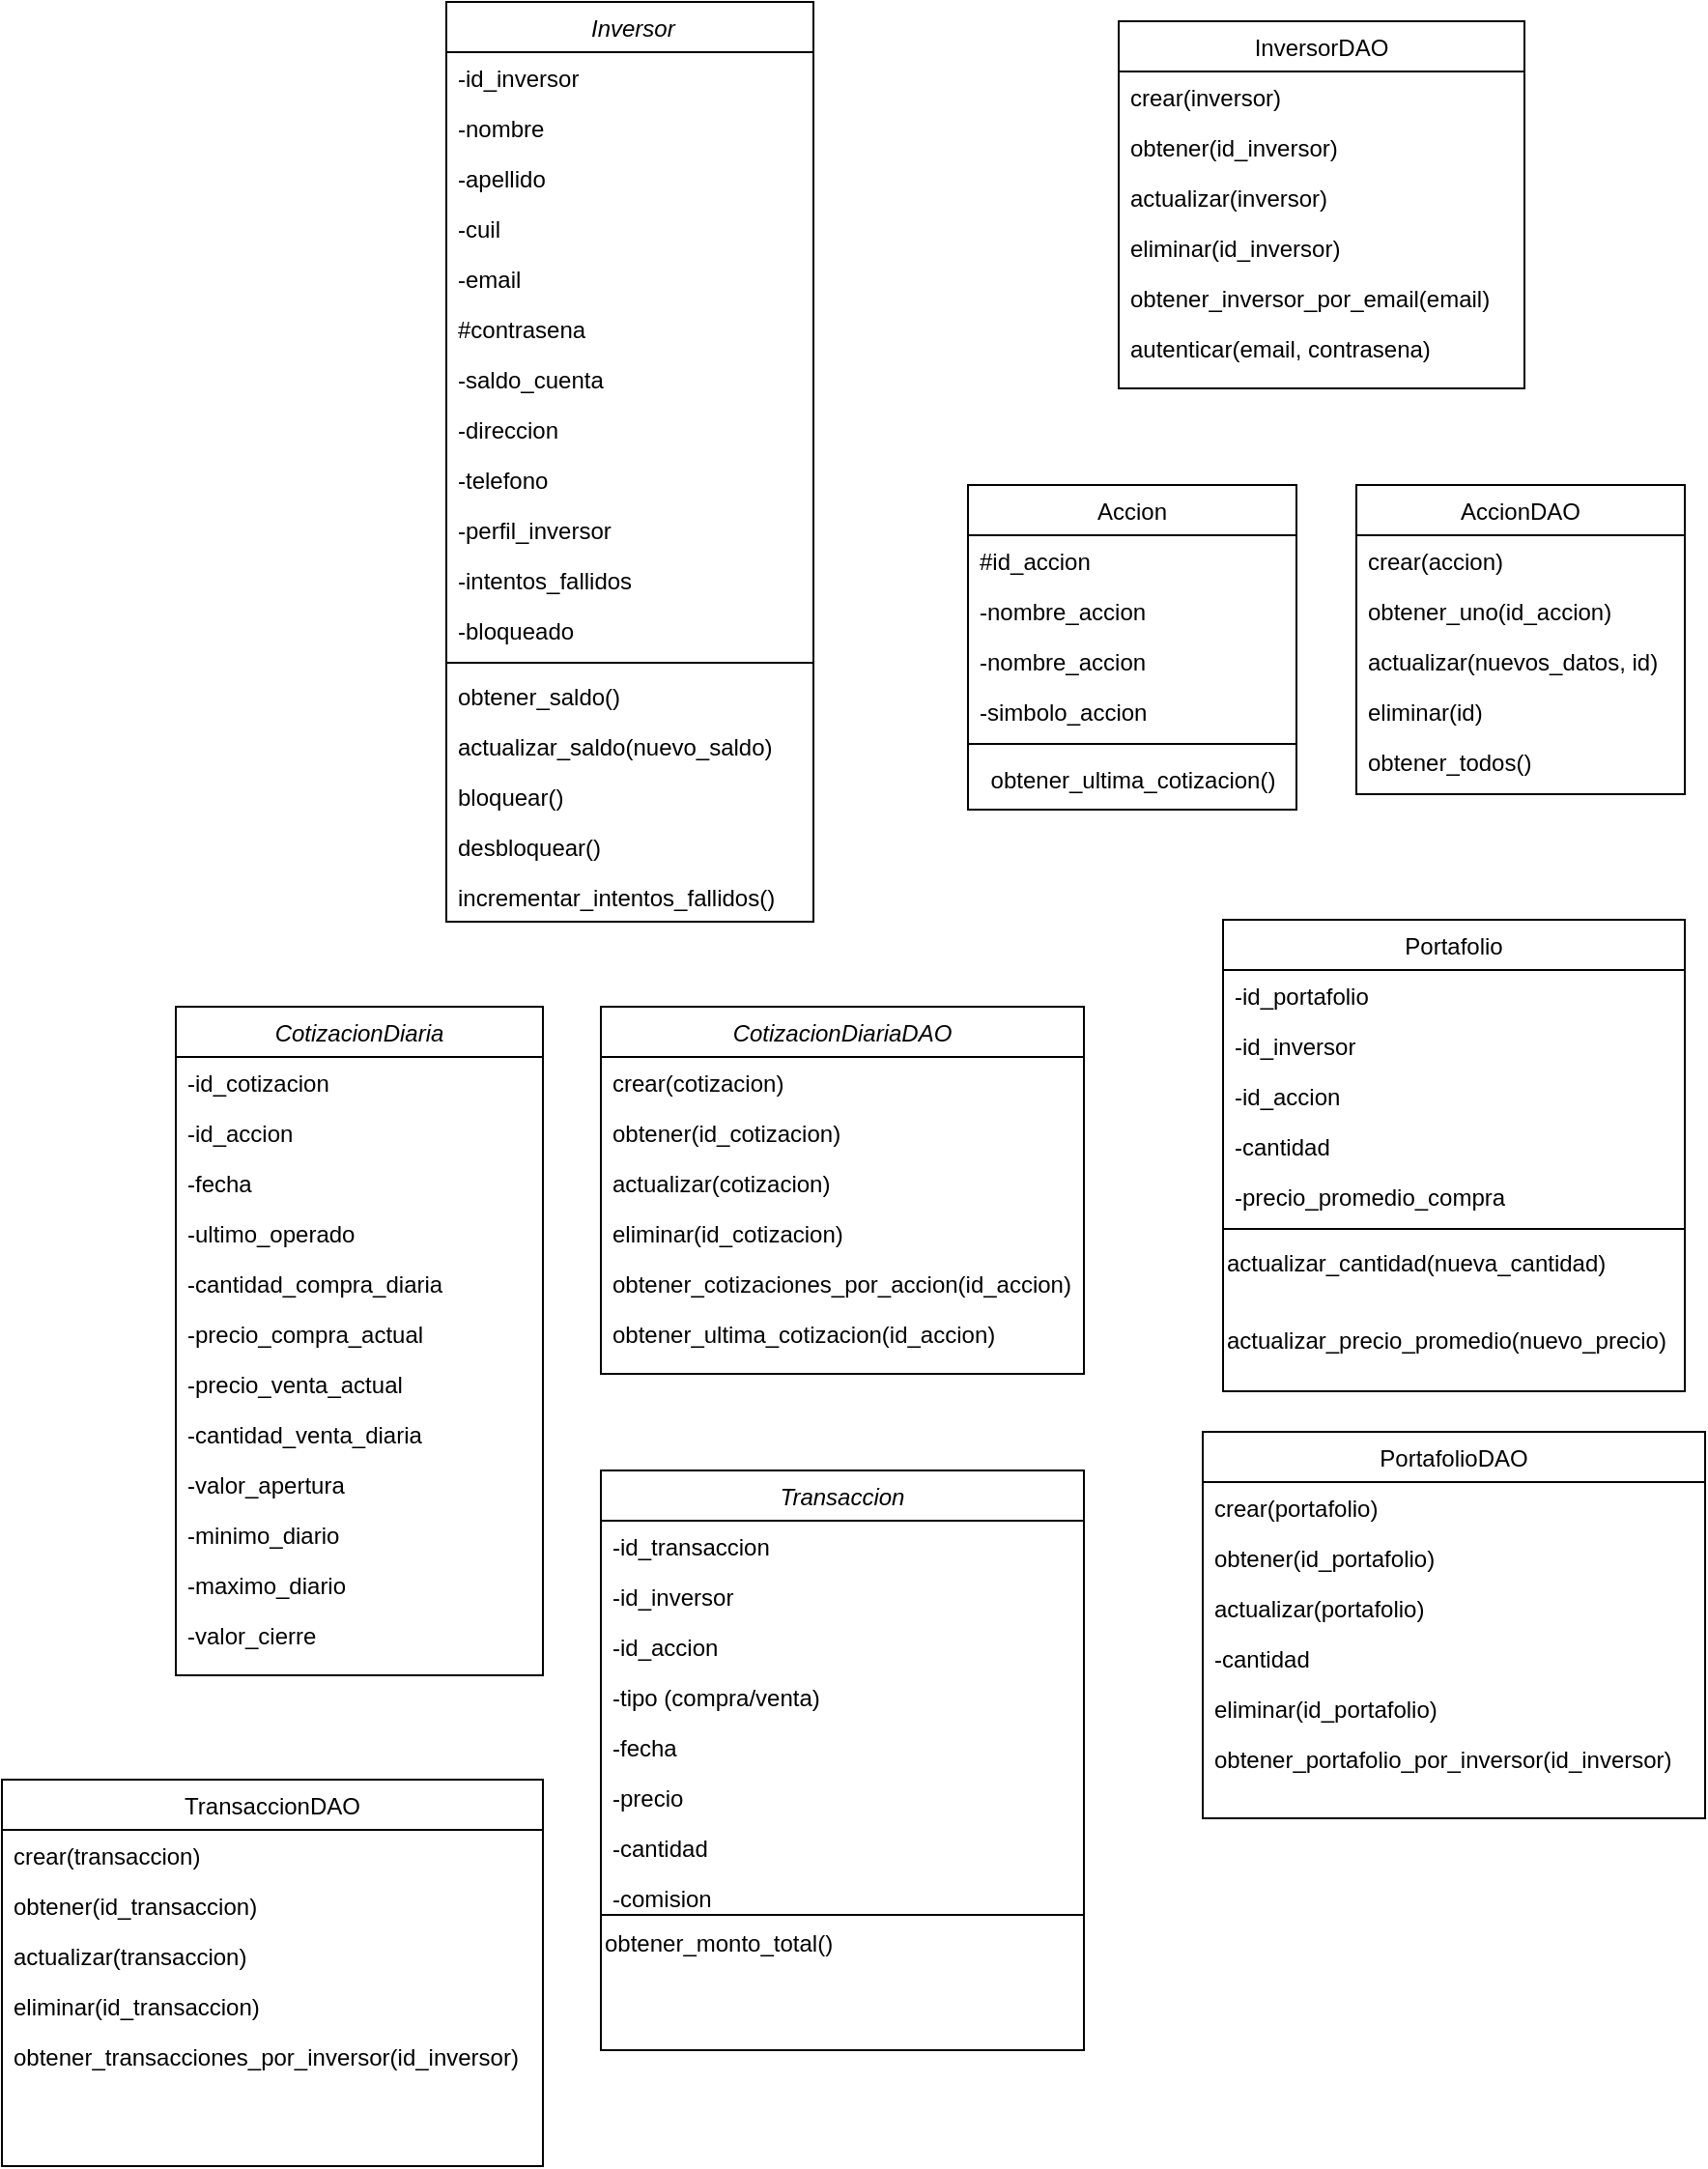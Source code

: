 <mxfile version="24.7.17">
  <diagram id="C5RBs43oDa-KdzZeNtuy" name="Page-1">
    <mxGraphModel dx="1707" dy="444" grid="1" gridSize="10" guides="1" tooltips="1" connect="1" arrows="1" fold="1" page="1" pageScale="1" pageWidth="827" pageHeight="1169" math="0" shadow="0">
      <root>
        <mxCell id="WIyWlLk6GJQsqaUBKTNV-0" />
        <mxCell id="WIyWlLk6GJQsqaUBKTNV-1" parent="WIyWlLk6GJQsqaUBKTNV-0" />
        <mxCell id="zkfFHV4jXpPFQw0GAbJ--0" value=" Inversor" style="swimlane;fontStyle=2;align=center;verticalAlign=top;childLayout=stackLayout;horizontal=1;startSize=26;horizontalStack=0;resizeParent=1;resizeLast=0;collapsible=1;marginBottom=0;rounded=0;shadow=0;strokeWidth=1;" parent="WIyWlLk6GJQsqaUBKTNV-1" vertex="1">
          <mxGeometry x="160" y="110" width="190" height="476" as="geometry">
            <mxRectangle x="230" y="140" width="160" height="26" as="alternateBounds" />
          </mxGeometry>
        </mxCell>
        <mxCell id="zkfFHV4jXpPFQw0GAbJ--1" value="-id_inversor" style="text;align=left;verticalAlign=top;spacingLeft=4;spacingRight=4;overflow=hidden;rotatable=0;points=[[0,0.5],[1,0.5]];portConstraint=eastwest;" parent="zkfFHV4jXpPFQw0GAbJ--0" vertex="1">
          <mxGeometry y="26" width="190" height="26" as="geometry" />
        </mxCell>
        <mxCell id="zkfFHV4jXpPFQw0GAbJ--2" value="-nombre" style="text;align=left;verticalAlign=top;spacingLeft=4;spacingRight=4;overflow=hidden;rotatable=0;points=[[0,0.5],[1,0.5]];portConstraint=eastwest;rounded=0;shadow=0;html=0;" parent="zkfFHV4jXpPFQw0GAbJ--0" vertex="1">
          <mxGeometry y="52" width="190" height="26" as="geometry" />
        </mxCell>
        <mxCell id="zkfFHV4jXpPFQw0GAbJ--3" value="-apellido" style="text;align=left;verticalAlign=top;spacingLeft=4;spacingRight=4;overflow=hidden;rotatable=0;points=[[0,0.5],[1,0.5]];portConstraint=eastwest;rounded=0;shadow=0;html=0;" parent="zkfFHV4jXpPFQw0GAbJ--0" vertex="1">
          <mxGeometry y="78" width="190" height="26" as="geometry" />
        </mxCell>
        <mxCell id="CRSk3LZPB_dOIS3gUNJl-0" value="-cuil" style="text;align=left;verticalAlign=top;spacingLeft=4;spacingRight=4;overflow=hidden;rotatable=0;points=[[0,0.5],[1,0.5]];portConstraint=eastwest;" vertex="1" parent="zkfFHV4jXpPFQw0GAbJ--0">
          <mxGeometry y="104" width="190" height="26" as="geometry" />
        </mxCell>
        <mxCell id="CRSk3LZPB_dOIS3gUNJl-1" value="-email" style="text;align=left;verticalAlign=top;spacingLeft=4;spacingRight=4;overflow=hidden;rotatable=0;points=[[0,0.5],[1,0.5]];portConstraint=eastwest;" vertex="1" parent="zkfFHV4jXpPFQw0GAbJ--0">
          <mxGeometry y="130" width="190" height="26" as="geometry" />
        </mxCell>
        <mxCell id="CRSk3LZPB_dOIS3gUNJl-2" value="#contrasena" style="text;align=left;verticalAlign=top;spacingLeft=4;spacingRight=4;overflow=hidden;rotatable=0;points=[[0,0.5],[1,0.5]];portConstraint=eastwest;" vertex="1" parent="zkfFHV4jXpPFQw0GAbJ--0">
          <mxGeometry y="156" width="190" height="26" as="geometry" />
        </mxCell>
        <mxCell id="CRSk3LZPB_dOIS3gUNJl-3" value="-saldo_cuenta" style="text;align=left;verticalAlign=top;spacingLeft=4;spacingRight=4;overflow=hidden;rotatable=0;points=[[0,0.5],[1,0.5]];portConstraint=eastwest;" vertex="1" parent="zkfFHV4jXpPFQw0GAbJ--0">
          <mxGeometry y="182" width="190" height="26" as="geometry" />
        </mxCell>
        <mxCell id="CRSk3LZPB_dOIS3gUNJl-4" value="-direccion" style="text;align=left;verticalAlign=top;spacingLeft=4;spacingRight=4;overflow=hidden;rotatable=0;points=[[0,0.5],[1,0.5]];portConstraint=eastwest;" vertex="1" parent="zkfFHV4jXpPFQw0GAbJ--0">
          <mxGeometry y="208" width="190" height="26" as="geometry" />
        </mxCell>
        <mxCell id="CRSk3LZPB_dOIS3gUNJl-5" value="-telefono" style="text;align=left;verticalAlign=top;spacingLeft=4;spacingRight=4;overflow=hidden;rotatable=0;points=[[0,0.5],[1,0.5]];portConstraint=eastwest;" vertex="1" parent="zkfFHV4jXpPFQw0GAbJ--0">
          <mxGeometry y="234" width="190" height="26" as="geometry" />
        </mxCell>
        <mxCell id="CRSk3LZPB_dOIS3gUNJl-6" value="-perfil_inversor" style="text;align=left;verticalAlign=top;spacingLeft=4;spacingRight=4;overflow=hidden;rotatable=0;points=[[0,0.5],[1,0.5]];portConstraint=eastwest;" vertex="1" parent="zkfFHV4jXpPFQw0GAbJ--0">
          <mxGeometry y="260" width="190" height="26" as="geometry" />
        </mxCell>
        <mxCell id="CRSk3LZPB_dOIS3gUNJl-7" value="-intentos_fallidos" style="text;align=left;verticalAlign=top;spacingLeft=4;spacingRight=4;overflow=hidden;rotatable=0;points=[[0,0.5],[1,0.5]];portConstraint=eastwest;" vertex="1" parent="zkfFHV4jXpPFQw0GAbJ--0">
          <mxGeometry y="286" width="190" height="26" as="geometry" />
        </mxCell>
        <mxCell id="CRSk3LZPB_dOIS3gUNJl-8" value="-bloqueado" style="text;align=left;verticalAlign=top;spacingLeft=4;spacingRight=4;overflow=hidden;rotatable=0;points=[[0,0.5],[1,0.5]];portConstraint=eastwest;" vertex="1" parent="zkfFHV4jXpPFQw0GAbJ--0">
          <mxGeometry y="312" width="190" height="26" as="geometry" />
        </mxCell>
        <mxCell id="zkfFHV4jXpPFQw0GAbJ--4" value="" style="line;html=1;strokeWidth=1;align=left;verticalAlign=middle;spacingTop=-1;spacingLeft=3;spacingRight=3;rotatable=0;labelPosition=right;points=[];portConstraint=eastwest;" parent="zkfFHV4jXpPFQw0GAbJ--0" vertex="1">
          <mxGeometry y="338" width="190" height="8" as="geometry" />
        </mxCell>
        <mxCell id="zkfFHV4jXpPFQw0GAbJ--5" value="obtener_saldo()" style="text;align=left;verticalAlign=top;spacingLeft=4;spacingRight=4;overflow=hidden;rotatable=0;points=[[0,0.5],[1,0.5]];portConstraint=eastwest;" parent="zkfFHV4jXpPFQw0GAbJ--0" vertex="1">
          <mxGeometry y="346" width="190" height="26" as="geometry" />
        </mxCell>
        <mxCell id="CRSk3LZPB_dOIS3gUNJl-9" value="actualizar_saldo(nuevo_saldo)" style="text;align=left;verticalAlign=top;spacingLeft=4;spacingRight=4;overflow=hidden;rotatable=0;points=[[0,0.5],[1,0.5]];portConstraint=eastwest;" vertex="1" parent="zkfFHV4jXpPFQw0GAbJ--0">
          <mxGeometry y="372" width="190" height="26" as="geometry" />
        </mxCell>
        <mxCell id="CRSk3LZPB_dOIS3gUNJl-11" value="bloquear()" style="text;align=left;verticalAlign=top;spacingLeft=4;spacingRight=4;overflow=hidden;rotatable=0;points=[[0,0.5],[1,0.5]];portConstraint=eastwest;" vertex="1" parent="zkfFHV4jXpPFQw0GAbJ--0">
          <mxGeometry y="398" width="190" height="26" as="geometry" />
        </mxCell>
        <mxCell id="CRSk3LZPB_dOIS3gUNJl-10" value="desbloquear()" style="text;align=left;verticalAlign=top;spacingLeft=4;spacingRight=4;overflow=hidden;rotatable=0;points=[[0,0.5],[1,0.5]];portConstraint=eastwest;" vertex="1" parent="zkfFHV4jXpPFQw0GAbJ--0">
          <mxGeometry y="424" width="190" height="26" as="geometry" />
        </mxCell>
        <mxCell id="CRSk3LZPB_dOIS3gUNJl-12" value="incrementar_intentos_fallidos()" style="text;align=left;verticalAlign=top;spacingLeft=4;spacingRight=4;overflow=hidden;rotatable=0;points=[[0,0.5],[1,0.5]];portConstraint=eastwest;" vertex="1" parent="zkfFHV4jXpPFQw0GAbJ--0">
          <mxGeometry y="450" width="190" height="26" as="geometry" />
        </mxCell>
        <mxCell id="zkfFHV4jXpPFQw0GAbJ--6" value="Accion" style="swimlane;fontStyle=0;align=center;verticalAlign=top;childLayout=stackLayout;horizontal=1;startSize=26;horizontalStack=0;resizeParent=1;resizeLast=0;collapsible=1;marginBottom=0;rounded=0;shadow=0;strokeWidth=1;" parent="WIyWlLk6GJQsqaUBKTNV-1" vertex="1">
          <mxGeometry x="430" y="360" width="170" height="168" as="geometry">
            <mxRectangle x="130" y="380" width="160" height="26" as="alternateBounds" />
          </mxGeometry>
        </mxCell>
        <mxCell id="zkfFHV4jXpPFQw0GAbJ--7" value="#id_accion" style="text;align=left;verticalAlign=top;spacingLeft=4;spacingRight=4;overflow=hidden;rotatable=0;points=[[0,0.5],[1,0.5]];portConstraint=eastwest;" parent="zkfFHV4jXpPFQw0GAbJ--6" vertex="1">
          <mxGeometry y="26" width="170" height="26" as="geometry" />
        </mxCell>
        <mxCell id="zkfFHV4jXpPFQw0GAbJ--8" value="-nombre_accion" style="text;align=left;verticalAlign=top;spacingLeft=4;spacingRight=4;overflow=hidden;rotatable=0;points=[[0,0.5],[1,0.5]];portConstraint=eastwest;rounded=0;shadow=0;html=0;" parent="zkfFHV4jXpPFQw0GAbJ--6" vertex="1">
          <mxGeometry y="52" width="170" height="26" as="geometry" />
        </mxCell>
        <mxCell id="CRSk3LZPB_dOIS3gUNJl-17" value="-nombre_accion" style="text;align=left;verticalAlign=top;spacingLeft=4;spacingRight=4;overflow=hidden;rotatable=0;points=[[0,0.5],[1,0.5]];portConstraint=eastwest;rounded=0;shadow=0;html=0;" vertex="1" parent="zkfFHV4jXpPFQw0GAbJ--6">
          <mxGeometry y="78" width="170" height="26" as="geometry" />
        </mxCell>
        <mxCell id="CRSk3LZPB_dOIS3gUNJl-14" value="-simbolo_accion" style="text;align=left;verticalAlign=top;spacingLeft=4;spacingRight=4;overflow=hidden;rotatable=0;points=[[0,0.5],[1,0.5]];portConstraint=eastwest;rounded=0;shadow=0;html=0;" vertex="1" parent="zkfFHV4jXpPFQw0GAbJ--6">
          <mxGeometry y="104" width="170" height="26" as="geometry" />
        </mxCell>
        <mxCell id="zkfFHV4jXpPFQw0GAbJ--9" value="" style="line;html=1;strokeWidth=1;align=left;verticalAlign=middle;spacingTop=-1;spacingLeft=3;spacingRight=3;rotatable=0;labelPosition=right;points=[];portConstraint=eastwest;" parent="zkfFHV4jXpPFQw0GAbJ--6" vertex="1">
          <mxGeometry y="130" width="170" height="8" as="geometry" />
        </mxCell>
        <mxCell id="CRSk3LZPB_dOIS3gUNJl-16" value="obtener_ultima_cotizacion()" style="text;html=1;align=center;verticalAlign=middle;resizable=0;points=[];autosize=1;strokeColor=none;fillColor=none;" vertex="1" parent="zkfFHV4jXpPFQw0GAbJ--6">
          <mxGeometry y="138" width="170" height="30" as="geometry" />
        </mxCell>
        <mxCell id="zkfFHV4jXpPFQw0GAbJ--13" value="Portafolio" style="swimlane;fontStyle=0;align=center;verticalAlign=top;childLayout=stackLayout;horizontal=1;startSize=26;horizontalStack=0;resizeParent=1;resizeLast=0;collapsible=1;marginBottom=0;rounded=0;shadow=0;strokeWidth=1;" parent="WIyWlLk6GJQsqaUBKTNV-1" vertex="1">
          <mxGeometry x="562" y="585" width="239" height="244" as="geometry">
            <mxRectangle x="340" y="380" width="170" height="26" as="alternateBounds" />
          </mxGeometry>
        </mxCell>
        <mxCell id="zkfFHV4jXpPFQw0GAbJ--14" value="-id_portafolio" style="text;align=left;verticalAlign=top;spacingLeft=4;spacingRight=4;overflow=hidden;rotatable=0;points=[[0,0.5],[1,0.5]];portConstraint=eastwest;" parent="zkfFHV4jXpPFQw0GAbJ--13" vertex="1">
          <mxGeometry y="26" width="239" height="26" as="geometry" />
        </mxCell>
        <mxCell id="CRSk3LZPB_dOIS3gUNJl-59" value="-id_inversor" style="text;align=left;verticalAlign=top;spacingLeft=4;spacingRight=4;overflow=hidden;rotatable=0;points=[[0,0.5],[1,0.5]];portConstraint=eastwest;" vertex="1" parent="zkfFHV4jXpPFQw0GAbJ--13">
          <mxGeometry y="52" width="239" height="26" as="geometry" />
        </mxCell>
        <mxCell id="CRSk3LZPB_dOIS3gUNJl-64" value="-id_accion" style="text;align=left;verticalAlign=top;spacingLeft=4;spacingRight=4;overflow=hidden;rotatable=0;points=[[0,0.5],[1,0.5]];portConstraint=eastwest;" vertex="1" parent="zkfFHV4jXpPFQw0GAbJ--13">
          <mxGeometry y="78" width="239" height="26" as="geometry" />
        </mxCell>
        <mxCell id="CRSk3LZPB_dOIS3gUNJl-60" value="-cantidad" style="text;align=left;verticalAlign=top;spacingLeft=4;spacingRight=4;overflow=hidden;rotatable=0;points=[[0,0.5],[1,0.5]];portConstraint=eastwest;" vertex="1" parent="zkfFHV4jXpPFQw0GAbJ--13">
          <mxGeometry y="104" width="239" height="26" as="geometry" />
        </mxCell>
        <mxCell id="CRSk3LZPB_dOIS3gUNJl-62" value="-precio_promedio_compra" style="text;align=left;verticalAlign=top;spacingLeft=4;spacingRight=4;overflow=hidden;rotatable=0;points=[[0,0.5],[1,0.5]];portConstraint=eastwest;" vertex="1" parent="zkfFHV4jXpPFQw0GAbJ--13">
          <mxGeometry y="130" width="239" height="26" as="geometry" />
        </mxCell>
        <mxCell id="zkfFHV4jXpPFQw0GAbJ--15" value="" style="line;html=1;strokeWidth=1;align=left;verticalAlign=middle;spacingTop=-1;spacingLeft=3;spacingRight=3;rotatable=0;labelPosition=right;points=[];portConstraint=eastwest;" parent="zkfFHV4jXpPFQw0GAbJ--13" vertex="1">
          <mxGeometry y="156" width="239" height="8" as="geometry" />
        </mxCell>
        <mxCell id="CRSk3LZPB_dOIS3gUNJl-65" value="actualizar_cantidad(nueva_cantidad)" style="text;whiteSpace=wrap;html=1;" vertex="1" parent="zkfFHV4jXpPFQw0GAbJ--13">
          <mxGeometry y="164" width="239" height="40" as="geometry" />
        </mxCell>
        <mxCell id="CRSk3LZPB_dOIS3gUNJl-66" value="actualizar_precio_promedio(nuevo_precio)" style="text;whiteSpace=wrap;html=1;" vertex="1" parent="zkfFHV4jXpPFQw0GAbJ--13">
          <mxGeometry y="204" width="239" height="40" as="geometry" />
        </mxCell>
        <mxCell id="zkfFHV4jXpPFQw0GAbJ--17" value="InversorDAO" style="swimlane;fontStyle=0;align=center;verticalAlign=top;childLayout=stackLayout;horizontal=1;startSize=26;horizontalStack=0;resizeParent=1;resizeLast=0;collapsible=1;marginBottom=0;rounded=0;shadow=0;strokeWidth=1;" parent="WIyWlLk6GJQsqaUBKTNV-1" vertex="1">
          <mxGeometry x="508" y="120" width="210" height="190" as="geometry">
            <mxRectangle x="550" y="140" width="160" height="26" as="alternateBounds" />
          </mxGeometry>
        </mxCell>
        <mxCell id="zkfFHV4jXpPFQw0GAbJ--18" value="crear(inversor)" style="text;align=left;verticalAlign=top;spacingLeft=4;spacingRight=4;overflow=hidden;rotatable=0;points=[[0,0.5],[1,0.5]];portConstraint=eastwest;" parent="zkfFHV4jXpPFQw0GAbJ--17" vertex="1">
          <mxGeometry y="26" width="210" height="26" as="geometry" />
        </mxCell>
        <mxCell id="zkfFHV4jXpPFQw0GAbJ--19" value="obtener(id_inversor)" style="text;align=left;verticalAlign=top;spacingLeft=4;spacingRight=4;overflow=hidden;rotatable=0;points=[[0,0.5],[1,0.5]];portConstraint=eastwest;rounded=0;shadow=0;html=0;" parent="zkfFHV4jXpPFQw0GAbJ--17" vertex="1">
          <mxGeometry y="52" width="210" height="26" as="geometry" />
        </mxCell>
        <mxCell id="zkfFHV4jXpPFQw0GAbJ--20" value="actualizar(inversor)" style="text;align=left;verticalAlign=top;spacingLeft=4;spacingRight=4;overflow=hidden;rotatable=0;points=[[0,0.5],[1,0.5]];portConstraint=eastwest;rounded=0;shadow=0;html=0;" parent="zkfFHV4jXpPFQw0GAbJ--17" vertex="1">
          <mxGeometry y="78" width="210" height="26" as="geometry" />
        </mxCell>
        <mxCell id="zkfFHV4jXpPFQw0GAbJ--21" value="eliminar(id_inversor)" style="text;align=left;verticalAlign=top;spacingLeft=4;spacingRight=4;overflow=hidden;rotatable=0;points=[[0,0.5],[1,0.5]];portConstraint=eastwest;rounded=0;shadow=0;html=0;" parent="zkfFHV4jXpPFQw0GAbJ--17" vertex="1">
          <mxGeometry y="104" width="210" height="26" as="geometry" />
        </mxCell>
        <mxCell id="zkfFHV4jXpPFQw0GAbJ--22" value="obtener_inversor_por_email(email)" style="text;align=left;verticalAlign=top;spacingLeft=4;spacingRight=4;overflow=hidden;rotatable=0;points=[[0,0.5],[1,0.5]];portConstraint=eastwest;rounded=0;shadow=0;html=0;" parent="zkfFHV4jXpPFQw0GAbJ--17" vertex="1">
          <mxGeometry y="130" width="210" height="26" as="geometry" />
        </mxCell>
        <mxCell id="CRSk3LZPB_dOIS3gUNJl-13" value="autenticar(email, contrasena)" style="text;align=left;verticalAlign=top;spacingLeft=4;spacingRight=4;overflow=hidden;rotatable=0;points=[[0,0.5],[1,0.5]];portConstraint=eastwest;rounded=0;shadow=0;html=0;" vertex="1" parent="zkfFHV4jXpPFQw0GAbJ--17">
          <mxGeometry y="156" width="210" height="26" as="geometry" />
        </mxCell>
        <mxCell id="CRSk3LZPB_dOIS3gUNJl-18" value="AccionDAO" style="swimlane;fontStyle=0;align=center;verticalAlign=top;childLayout=stackLayout;horizontal=1;startSize=26;horizontalStack=0;resizeParent=1;resizeLast=0;collapsible=1;marginBottom=0;rounded=0;shadow=0;strokeWidth=1;" vertex="1" parent="WIyWlLk6GJQsqaUBKTNV-1">
          <mxGeometry x="631" y="360" width="170" height="160" as="geometry">
            <mxRectangle x="130" y="380" width="160" height="26" as="alternateBounds" />
          </mxGeometry>
        </mxCell>
        <mxCell id="CRSk3LZPB_dOIS3gUNJl-19" value="crear(accion)" style="text;align=left;verticalAlign=top;spacingLeft=4;spacingRight=4;overflow=hidden;rotatable=0;points=[[0,0.5],[1,0.5]];portConstraint=eastwest;" vertex="1" parent="CRSk3LZPB_dOIS3gUNJl-18">
          <mxGeometry y="26" width="170" height="26" as="geometry" />
        </mxCell>
        <mxCell id="CRSk3LZPB_dOIS3gUNJl-20" value="obtener_uno(id_accion)" style="text;align=left;verticalAlign=top;spacingLeft=4;spacingRight=4;overflow=hidden;rotatable=0;points=[[0,0.5],[1,0.5]];portConstraint=eastwest;rounded=0;shadow=0;html=0;" vertex="1" parent="CRSk3LZPB_dOIS3gUNJl-18">
          <mxGeometry y="52" width="170" height="26" as="geometry" />
        </mxCell>
        <mxCell id="CRSk3LZPB_dOIS3gUNJl-21" value="actualizar(nuevos_datos, id)" style="text;align=left;verticalAlign=top;spacingLeft=4;spacingRight=4;overflow=hidden;rotatable=0;points=[[0,0.5],[1,0.5]];portConstraint=eastwest;rounded=0;shadow=0;html=0;" vertex="1" parent="CRSk3LZPB_dOIS3gUNJl-18">
          <mxGeometry y="78" width="170" height="26" as="geometry" />
        </mxCell>
        <mxCell id="CRSk3LZPB_dOIS3gUNJl-22" value="eliminar(id)" style="text;align=left;verticalAlign=top;spacingLeft=4;spacingRight=4;overflow=hidden;rotatable=0;points=[[0,0.5],[1,0.5]];portConstraint=eastwest;rounded=0;shadow=0;html=0;" vertex="1" parent="CRSk3LZPB_dOIS3gUNJl-18">
          <mxGeometry y="104" width="170" height="26" as="geometry" />
        </mxCell>
        <mxCell id="CRSk3LZPB_dOIS3gUNJl-25" value="obtener_todos()" style="text;align=left;verticalAlign=top;spacingLeft=4;spacingRight=4;overflow=hidden;rotatable=0;points=[[0,0.5],[1,0.5]];portConstraint=eastwest;rounded=0;shadow=0;html=0;" vertex="1" parent="CRSk3LZPB_dOIS3gUNJl-18">
          <mxGeometry y="130" width="170" height="26" as="geometry" />
        </mxCell>
        <mxCell id="CRSk3LZPB_dOIS3gUNJl-27" value="CotizacionDiaria" style="swimlane;fontStyle=2;align=center;verticalAlign=top;childLayout=stackLayout;horizontal=1;startSize=26;horizontalStack=0;resizeParent=1;resizeLast=0;collapsible=1;marginBottom=0;rounded=0;shadow=0;strokeWidth=1;" vertex="1" parent="WIyWlLk6GJQsqaUBKTNV-1">
          <mxGeometry x="20" y="630" width="190" height="346" as="geometry">
            <mxRectangle x="230" y="140" width="160" height="26" as="alternateBounds" />
          </mxGeometry>
        </mxCell>
        <mxCell id="CRSk3LZPB_dOIS3gUNJl-28" value="-id_cotizacion" style="text;align=left;verticalAlign=top;spacingLeft=4;spacingRight=4;overflow=hidden;rotatable=0;points=[[0,0.5],[1,0.5]];portConstraint=eastwest;" vertex="1" parent="CRSk3LZPB_dOIS3gUNJl-27">
          <mxGeometry y="26" width="190" height="26" as="geometry" />
        </mxCell>
        <mxCell id="CRSk3LZPB_dOIS3gUNJl-29" value="-id_accion" style="text;align=left;verticalAlign=top;spacingLeft=4;spacingRight=4;overflow=hidden;rotatable=0;points=[[0,0.5],[1,0.5]];portConstraint=eastwest;rounded=0;shadow=0;html=0;" vertex="1" parent="CRSk3LZPB_dOIS3gUNJl-27">
          <mxGeometry y="52" width="190" height="26" as="geometry" />
        </mxCell>
        <mxCell id="CRSk3LZPB_dOIS3gUNJl-30" value="-fecha" style="text;align=left;verticalAlign=top;spacingLeft=4;spacingRight=4;overflow=hidden;rotatable=0;points=[[0,0.5],[1,0.5]];portConstraint=eastwest;rounded=0;shadow=0;html=0;" vertex="1" parent="CRSk3LZPB_dOIS3gUNJl-27">
          <mxGeometry y="78" width="190" height="26" as="geometry" />
        </mxCell>
        <mxCell id="CRSk3LZPB_dOIS3gUNJl-31" value="-ultimo_operado" style="text;align=left;verticalAlign=top;spacingLeft=4;spacingRight=4;overflow=hidden;rotatable=0;points=[[0,0.5],[1,0.5]];portConstraint=eastwest;" vertex="1" parent="CRSk3LZPB_dOIS3gUNJl-27">
          <mxGeometry y="104" width="190" height="26" as="geometry" />
        </mxCell>
        <mxCell id="CRSk3LZPB_dOIS3gUNJl-32" value="-cantidad_compra_diaria" style="text;align=left;verticalAlign=top;spacingLeft=4;spacingRight=4;overflow=hidden;rotatable=0;points=[[0,0.5],[1,0.5]];portConstraint=eastwest;" vertex="1" parent="CRSk3LZPB_dOIS3gUNJl-27">
          <mxGeometry y="130" width="190" height="26" as="geometry" />
        </mxCell>
        <mxCell id="CRSk3LZPB_dOIS3gUNJl-33" value="-precio_compra_actual" style="text;align=left;verticalAlign=top;spacingLeft=4;spacingRight=4;overflow=hidden;rotatable=0;points=[[0,0.5],[1,0.5]];portConstraint=eastwest;" vertex="1" parent="CRSk3LZPB_dOIS3gUNJl-27">
          <mxGeometry y="156" width="190" height="26" as="geometry" />
        </mxCell>
        <mxCell id="CRSk3LZPB_dOIS3gUNJl-34" value="-precio_venta_actual" style="text;align=left;verticalAlign=top;spacingLeft=4;spacingRight=4;overflow=hidden;rotatable=0;points=[[0,0.5],[1,0.5]];portConstraint=eastwest;" vertex="1" parent="CRSk3LZPB_dOIS3gUNJl-27">
          <mxGeometry y="182" width="190" height="26" as="geometry" />
        </mxCell>
        <mxCell id="CRSk3LZPB_dOIS3gUNJl-35" value="-cantidad_venta_diaria" style="text;align=left;verticalAlign=top;spacingLeft=4;spacingRight=4;overflow=hidden;rotatable=0;points=[[0,0.5],[1,0.5]];portConstraint=eastwest;" vertex="1" parent="CRSk3LZPB_dOIS3gUNJl-27">
          <mxGeometry y="208" width="190" height="26" as="geometry" />
        </mxCell>
        <mxCell id="CRSk3LZPB_dOIS3gUNJl-36" value="-valor_apertura" style="text;align=left;verticalAlign=top;spacingLeft=4;spacingRight=4;overflow=hidden;rotatable=0;points=[[0,0.5],[1,0.5]];portConstraint=eastwest;" vertex="1" parent="CRSk3LZPB_dOIS3gUNJl-27">
          <mxGeometry y="234" width="190" height="26" as="geometry" />
        </mxCell>
        <mxCell id="CRSk3LZPB_dOIS3gUNJl-37" value="-minimo_diario" style="text;align=left;verticalAlign=top;spacingLeft=4;spacingRight=4;overflow=hidden;rotatable=0;points=[[0,0.5],[1,0.5]];portConstraint=eastwest;" vertex="1" parent="CRSk3LZPB_dOIS3gUNJl-27">
          <mxGeometry y="260" width="190" height="26" as="geometry" />
        </mxCell>
        <mxCell id="CRSk3LZPB_dOIS3gUNJl-38" value="-maximo_diario" style="text;align=left;verticalAlign=top;spacingLeft=4;spacingRight=4;overflow=hidden;rotatable=0;points=[[0,0.5],[1,0.5]];portConstraint=eastwest;" vertex="1" parent="CRSk3LZPB_dOIS3gUNJl-27">
          <mxGeometry y="286" width="190" height="26" as="geometry" />
        </mxCell>
        <mxCell id="CRSk3LZPB_dOIS3gUNJl-39" value="-valor_cierre" style="text;align=left;verticalAlign=top;spacingLeft=4;spacingRight=4;overflow=hidden;rotatable=0;points=[[0,0.5],[1,0.5]];portConstraint=eastwest;" vertex="1" parent="CRSk3LZPB_dOIS3gUNJl-27">
          <mxGeometry y="312" width="190" height="26" as="geometry" />
        </mxCell>
        <mxCell id="CRSk3LZPB_dOIS3gUNJl-46" value="CotizacionDiariaDAO" style="swimlane;fontStyle=2;align=center;verticalAlign=top;childLayout=stackLayout;horizontal=1;startSize=26;horizontalStack=0;resizeParent=1;resizeLast=0;collapsible=1;marginBottom=0;rounded=0;shadow=0;strokeWidth=1;" vertex="1" parent="WIyWlLk6GJQsqaUBKTNV-1">
          <mxGeometry x="240" y="630" width="250" height="190" as="geometry">
            <mxRectangle x="230" y="140" width="160" height="26" as="alternateBounds" />
          </mxGeometry>
        </mxCell>
        <mxCell id="CRSk3LZPB_dOIS3gUNJl-47" value="crear(cotizacion)" style="text;align=left;verticalAlign=top;spacingLeft=4;spacingRight=4;overflow=hidden;rotatable=0;points=[[0,0.5],[1,0.5]];portConstraint=eastwest;" vertex="1" parent="CRSk3LZPB_dOIS3gUNJl-46">
          <mxGeometry y="26" width="250" height="26" as="geometry" />
        </mxCell>
        <mxCell id="CRSk3LZPB_dOIS3gUNJl-48" value="obtener(id_cotizacion)" style="text;align=left;verticalAlign=top;spacingLeft=4;spacingRight=4;overflow=hidden;rotatable=0;points=[[0,0.5],[1,0.5]];portConstraint=eastwest;rounded=0;shadow=0;html=0;" vertex="1" parent="CRSk3LZPB_dOIS3gUNJl-46">
          <mxGeometry y="52" width="250" height="26" as="geometry" />
        </mxCell>
        <mxCell id="CRSk3LZPB_dOIS3gUNJl-49" value="actualizar(cotizacion)" style="text;align=left;verticalAlign=top;spacingLeft=4;spacingRight=4;overflow=hidden;rotatable=0;points=[[0,0.5],[1,0.5]];portConstraint=eastwest;rounded=0;shadow=0;html=0;" vertex="1" parent="CRSk3LZPB_dOIS3gUNJl-46">
          <mxGeometry y="78" width="250" height="26" as="geometry" />
        </mxCell>
        <mxCell id="CRSk3LZPB_dOIS3gUNJl-50" value="eliminar(id_cotizacion)" style="text;align=left;verticalAlign=top;spacingLeft=4;spacingRight=4;overflow=hidden;rotatable=0;points=[[0,0.5],[1,0.5]];portConstraint=eastwest;" vertex="1" parent="CRSk3LZPB_dOIS3gUNJl-46">
          <mxGeometry y="104" width="250" height="26" as="geometry" />
        </mxCell>
        <mxCell id="CRSk3LZPB_dOIS3gUNJl-51" value="obtener_cotizaciones_por_accion(id_accion)" style="text;align=left;verticalAlign=top;spacingLeft=4;spacingRight=4;overflow=hidden;rotatable=0;points=[[0,0.5],[1,0.5]];portConstraint=eastwest;" vertex="1" parent="CRSk3LZPB_dOIS3gUNJl-46">
          <mxGeometry y="130" width="250" height="26" as="geometry" />
        </mxCell>
        <mxCell id="CRSk3LZPB_dOIS3gUNJl-52" value="obtener_ultima_cotizacion(id_accion)" style="text;align=left;verticalAlign=top;spacingLeft=4;spacingRight=4;overflow=hidden;rotatable=0;points=[[0,0.5],[1,0.5]];portConstraint=eastwest;" vertex="1" parent="CRSk3LZPB_dOIS3gUNJl-46">
          <mxGeometry y="156" width="250" height="26" as="geometry" />
        </mxCell>
        <mxCell id="CRSk3LZPB_dOIS3gUNJl-67" value="PortafolioDAO" style="swimlane;fontStyle=0;align=center;verticalAlign=top;childLayout=stackLayout;horizontal=1;startSize=26;horizontalStack=0;resizeParent=1;resizeLast=0;collapsible=1;marginBottom=0;rounded=0;shadow=0;strokeWidth=1;" vertex="1" parent="WIyWlLk6GJQsqaUBKTNV-1">
          <mxGeometry x="551.5" y="850" width="260" height="200" as="geometry">
            <mxRectangle x="340" y="380" width="170" height="26" as="alternateBounds" />
          </mxGeometry>
        </mxCell>
        <mxCell id="CRSk3LZPB_dOIS3gUNJl-68" value="crear(portafolio)" style="text;align=left;verticalAlign=top;spacingLeft=4;spacingRight=4;overflow=hidden;rotatable=0;points=[[0,0.5],[1,0.5]];portConstraint=eastwest;" vertex="1" parent="CRSk3LZPB_dOIS3gUNJl-67">
          <mxGeometry y="26" width="260" height="26" as="geometry" />
        </mxCell>
        <mxCell id="CRSk3LZPB_dOIS3gUNJl-69" value="obtener(id_portafolio)" style="text;align=left;verticalAlign=top;spacingLeft=4;spacingRight=4;overflow=hidden;rotatable=0;points=[[0,0.5],[1,0.5]];portConstraint=eastwest;" vertex="1" parent="CRSk3LZPB_dOIS3gUNJl-67">
          <mxGeometry y="52" width="260" height="26" as="geometry" />
        </mxCell>
        <mxCell id="CRSk3LZPB_dOIS3gUNJl-70" value="actualizar(portafolio)" style="text;align=left;verticalAlign=top;spacingLeft=4;spacingRight=4;overflow=hidden;rotatable=0;points=[[0,0.5],[1,0.5]];portConstraint=eastwest;" vertex="1" parent="CRSk3LZPB_dOIS3gUNJl-67">
          <mxGeometry y="78" width="260" height="26" as="geometry" />
        </mxCell>
        <mxCell id="CRSk3LZPB_dOIS3gUNJl-71" value="-cantidad" style="text;align=left;verticalAlign=top;spacingLeft=4;spacingRight=4;overflow=hidden;rotatable=0;points=[[0,0.5],[1,0.5]];portConstraint=eastwest;" vertex="1" parent="CRSk3LZPB_dOIS3gUNJl-67">
          <mxGeometry y="104" width="260" height="26" as="geometry" />
        </mxCell>
        <mxCell id="CRSk3LZPB_dOIS3gUNJl-72" value="eliminar(id_portafolio)" style="text;align=left;verticalAlign=top;spacingLeft=4;spacingRight=4;overflow=hidden;rotatable=0;points=[[0,0.5],[1,0.5]];portConstraint=eastwest;" vertex="1" parent="CRSk3LZPB_dOIS3gUNJl-67">
          <mxGeometry y="130" width="260" height="26" as="geometry" />
        </mxCell>
        <mxCell id="CRSk3LZPB_dOIS3gUNJl-76" value="obtener_portafolio_por_inversor(id_inversor)" style="text;align=left;verticalAlign=top;spacingLeft=4;spacingRight=4;overflow=hidden;rotatable=0;points=[[0,0.5],[1,0.5]];portConstraint=eastwest;" vertex="1" parent="CRSk3LZPB_dOIS3gUNJl-67">
          <mxGeometry y="156" width="260" height="26" as="geometry" />
        </mxCell>
        <mxCell id="CRSk3LZPB_dOIS3gUNJl-77" value="Transaccion" style="swimlane;fontStyle=2;align=center;verticalAlign=top;childLayout=stackLayout;horizontal=1;startSize=26;horizontalStack=0;resizeParent=1;resizeLast=0;collapsible=1;marginBottom=0;rounded=0;shadow=0;strokeWidth=1;" vertex="1" parent="WIyWlLk6GJQsqaUBKTNV-1">
          <mxGeometry x="240" y="870" width="250" height="300" as="geometry">
            <mxRectangle x="230" y="140" width="160" height="26" as="alternateBounds" />
          </mxGeometry>
        </mxCell>
        <mxCell id="CRSk3LZPB_dOIS3gUNJl-78" value="-id_transaccion" style="text;align=left;verticalAlign=top;spacingLeft=4;spacingRight=4;overflow=hidden;rotatable=0;points=[[0,0.5],[1,0.5]];portConstraint=eastwest;" vertex="1" parent="CRSk3LZPB_dOIS3gUNJl-77">
          <mxGeometry y="26" width="250" height="26" as="geometry" />
        </mxCell>
        <mxCell id="CRSk3LZPB_dOIS3gUNJl-79" value="-id_inversor" style="text;align=left;verticalAlign=top;spacingLeft=4;spacingRight=4;overflow=hidden;rotatable=0;points=[[0,0.5],[1,0.5]];portConstraint=eastwest;rounded=0;shadow=0;html=0;" vertex="1" parent="CRSk3LZPB_dOIS3gUNJl-77">
          <mxGeometry y="52" width="250" height="26" as="geometry" />
        </mxCell>
        <mxCell id="CRSk3LZPB_dOIS3gUNJl-80" value="-id_accion" style="text;align=left;verticalAlign=top;spacingLeft=4;spacingRight=4;overflow=hidden;rotatable=0;points=[[0,0.5],[1,0.5]];portConstraint=eastwest;rounded=0;shadow=0;html=0;" vertex="1" parent="CRSk3LZPB_dOIS3gUNJl-77">
          <mxGeometry y="78" width="250" height="26" as="geometry" />
        </mxCell>
        <mxCell id="CRSk3LZPB_dOIS3gUNJl-81" value="-tipo (compra/venta)" style="text;align=left;verticalAlign=top;spacingLeft=4;spacingRight=4;overflow=hidden;rotatable=0;points=[[0,0.5],[1,0.5]];portConstraint=eastwest;" vertex="1" parent="CRSk3LZPB_dOIS3gUNJl-77">
          <mxGeometry y="104" width="250" height="26" as="geometry" />
        </mxCell>
        <mxCell id="CRSk3LZPB_dOIS3gUNJl-82" value="-fecha" style="text;align=left;verticalAlign=top;spacingLeft=4;spacingRight=4;overflow=hidden;rotatable=0;points=[[0,0.5],[1,0.5]];portConstraint=eastwest;" vertex="1" parent="CRSk3LZPB_dOIS3gUNJl-77">
          <mxGeometry y="130" width="250" height="26" as="geometry" />
        </mxCell>
        <mxCell id="CRSk3LZPB_dOIS3gUNJl-83" value="-precio" style="text;align=left;verticalAlign=top;spacingLeft=4;spacingRight=4;overflow=hidden;rotatable=0;points=[[0,0.5],[1,0.5]];portConstraint=eastwest;" vertex="1" parent="CRSk3LZPB_dOIS3gUNJl-77">
          <mxGeometry y="156" width="250" height="26" as="geometry" />
        </mxCell>
        <mxCell id="CRSk3LZPB_dOIS3gUNJl-84" value="-cantidad" style="text;align=left;verticalAlign=top;spacingLeft=4;spacingRight=4;overflow=hidden;rotatable=0;points=[[0,0.5],[1,0.5]];portConstraint=eastwest;" vertex="1" parent="CRSk3LZPB_dOIS3gUNJl-77">
          <mxGeometry y="182" width="250" height="26" as="geometry" />
        </mxCell>
        <mxCell id="CRSk3LZPB_dOIS3gUNJl-85" value="-comision" style="text;align=left;verticalAlign=top;spacingLeft=4;spacingRight=4;overflow=hidden;rotatable=0;points=[[0,0.5],[1,0.5]];portConstraint=eastwest;" vertex="1" parent="CRSk3LZPB_dOIS3gUNJl-77">
          <mxGeometry y="208" width="250" height="22" as="geometry" />
        </mxCell>
        <mxCell id="CRSk3LZPB_dOIS3gUNJl-88" value="" style="endArrow=none;html=1;rounded=0;" edge="1" parent="CRSk3LZPB_dOIS3gUNJl-77">
          <mxGeometry width="50" height="50" relative="1" as="geometry">
            <mxPoint y="230" as="sourcePoint" />
            <mxPoint x="250" y="230" as="targetPoint" />
          </mxGeometry>
        </mxCell>
        <mxCell id="CRSk3LZPB_dOIS3gUNJl-89" value="obtener_monto_total()" style="text;html=1;align=left;verticalAlign=middle;resizable=0;points=[];autosize=1;strokeColor=none;fillColor=none;" vertex="1" parent="CRSk3LZPB_dOIS3gUNJl-77">
          <mxGeometry y="230" width="250" height="30" as="geometry" />
        </mxCell>
        <mxCell id="CRSk3LZPB_dOIS3gUNJl-86" value="" style="endArrow=none;html=1;rounded=0;exitX=0;exitY=1;exitDx=0;exitDy=0;entryX=1;entryY=1;entryDx=0;entryDy=0;" edge="1" parent="WIyWlLk6GJQsqaUBKTNV-1" source="CRSk3LZPB_dOIS3gUNJl-77" target="CRSk3LZPB_dOIS3gUNJl-77">
          <mxGeometry width="50" height="50" relative="1" as="geometry">
            <mxPoint x="390" y="1170" as="sourcePoint" />
            <mxPoint x="440" y="1120" as="targetPoint" />
          </mxGeometry>
        </mxCell>
        <mxCell id="CRSk3LZPB_dOIS3gUNJl-90" value="TransaccionDAO" style="swimlane;fontStyle=0;align=center;verticalAlign=top;childLayout=stackLayout;horizontal=1;startSize=26;horizontalStack=0;resizeParent=1;resizeLast=0;collapsible=1;marginBottom=0;rounded=0;shadow=0;strokeWidth=1;" vertex="1" parent="WIyWlLk6GJQsqaUBKTNV-1">
          <mxGeometry x="-70" y="1030" width="280" height="200" as="geometry">
            <mxRectangle x="340" y="380" width="170" height="26" as="alternateBounds" />
          </mxGeometry>
        </mxCell>
        <mxCell id="CRSk3LZPB_dOIS3gUNJl-91" value="crear(transaccion)" style="text;align=left;verticalAlign=top;spacingLeft=4;spacingRight=4;overflow=hidden;rotatable=0;points=[[0,0.5],[1,0.5]];portConstraint=eastwest;" vertex="1" parent="CRSk3LZPB_dOIS3gUNJl-90">
          <mxGeometry y="26" width="280" height="26" as="geometry" />
        </mxCell>
        <mxCell id="CRSk3LZPB_dOIS3gUNJl-92" value="obtener(id_transaccion)" style="text;align=left;verticalAlign=top;spacingLeft=4;spacingRight=4;overflow=hidden;rotatable=0;points=[[0,0.5],[1,0.5]];portConstraint=eastwest;" vertex="1" parent="CRSk3LZPB_dOIS3gUNJl-90">
          <mxGeometry y="52" width="280" height="26" as="geometry" />
        </mxCell>
        <mxCell id="CRSk3LZPB_dOIS3gUNJl-93" value="actualizar(transaccion)" style="text;align=left;verticalAlign=top;spacingLeft=4;spacingRight=4;overflow=hidden;rotatable=0;points=[[0,0.5],[1,0.5]];portConstraint=eastwest;" vertex="1" parent="CRSk3LZPB_dOIS3gUNJl-90">
          <mxGeometry y="78" width="280" height="26" as="geometry" />
        </mxCell>
        <mxCell id="CRSk3LZPB_dOIS3gUNJl-94" value="eliminar(id_transaccion)" style="text;align=left;verticalAlign=top;spacingLeft=4;spacingRight=4;overflow=hidden;rotatable=0;points=[[0,0.5],[1,0.5]];portConstraint=eastwest;" vertex="1" parent="CRSk3LZPB_dOIS3gUNJl-90">
          <mxGeometry y="104" width="280" height="26" as="geometry" />
        </mxCell>
        <mxCell id="CRSk3LZPB_dOIS3gUNJl-95" value="obtener_transacciones_por_inversor(id_inversor)" style="text;align=left;verticalAlign=top;spacingLeft=4;spacingRight=4;overflow=hidden;rotatable=0;points=[[0,0.5],[1,0.5]];portConstraint=eastwest;" vertex="1" parent="CRSk3LZPB_dOIS3gUNJl-90">
          <mxGeometry y="130" width="280" height="26" as="geometry" />
        </mxCell>
      </root>
    </mxGraphModel>
  </diagram>
</mxfile>

